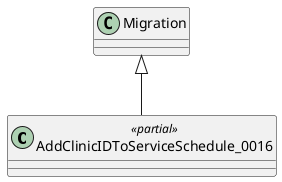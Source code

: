 @startuml
class AddClinicIDToServiceSchedule_0016 <<partial>> {
}
Migration <|-- AddClinicIDToServiceSchedule_0016
@enduml
